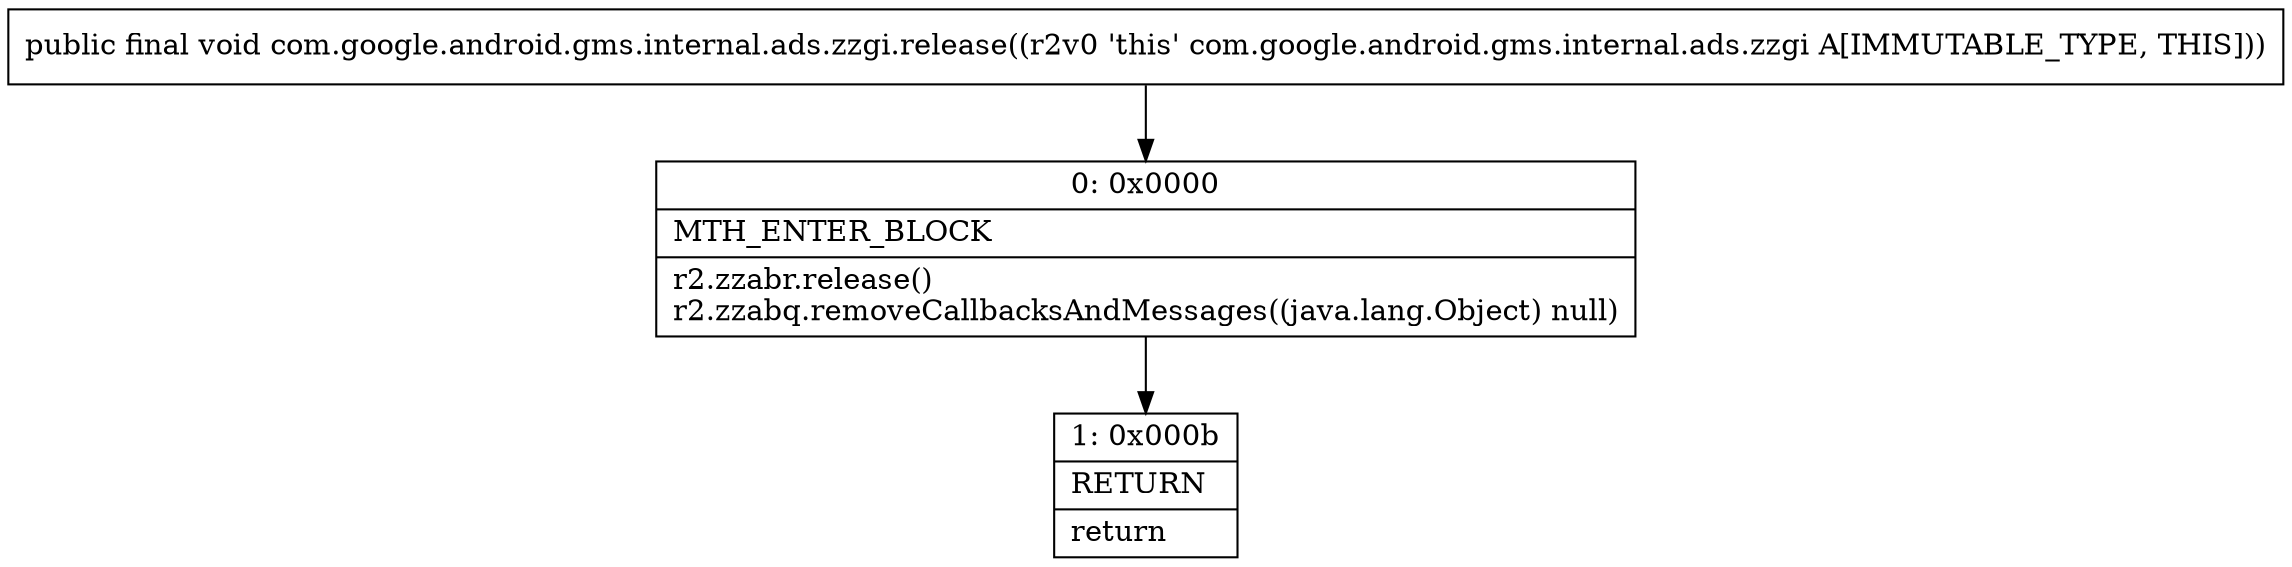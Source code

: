 digraph "CFG forcom.google.android.gms.internal.ads.zzgi.release()V" {
Node_0 [shape=record,label="{0\:\ 0x0000|MTH_ENTER_BLOCK\l|r2.zzabr.release()\lr2.zzabq.removeCallbacksAndMessages((java.lang.Object) null)\l}"];
Node_1 [shape=record,label="{1\:\ 0x000b|RETURN\l|return\l}"];
MethodNode[shape=record,label="{public final void com.google.android.gms.internal.ads.zzgi.release((r2v0 'this' com.google.android.gms.internal.ads.zzgi A[IMMUTABLE_TYPE, THIS])) }"];
MethodNode -> Node_0;
Node_0 -> Node_1;
}

